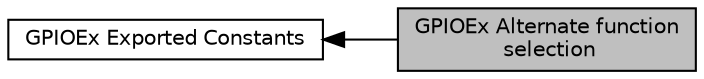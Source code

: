 digraph "GPIOEx Alternate function selection"
{
  edge [fontname="Helvetica",fontsize="10",labelfontname="Helvetica",labelfontsize="10"];
  node [fontname="Helvetica",fontsize="10",shape=box];
  rankdir=LR;
  Node1 [label="GPIOEx Alternate function\l selection",height=0.2,width=0.4,color="black", fillcolor="grey75", style="filled", fontcolor="black",tooltip=" "];
  Node2 [label="GPIOEx Exported Constants",height=0.2,width=0.4,color="black", fillcolor="white", style="filled",URL="$group__GPIOEx__Exported__Constants.html",tooltip=" "];
  Node2->Node1 [shape=plaintext, dir="back", style="solid"];
}
